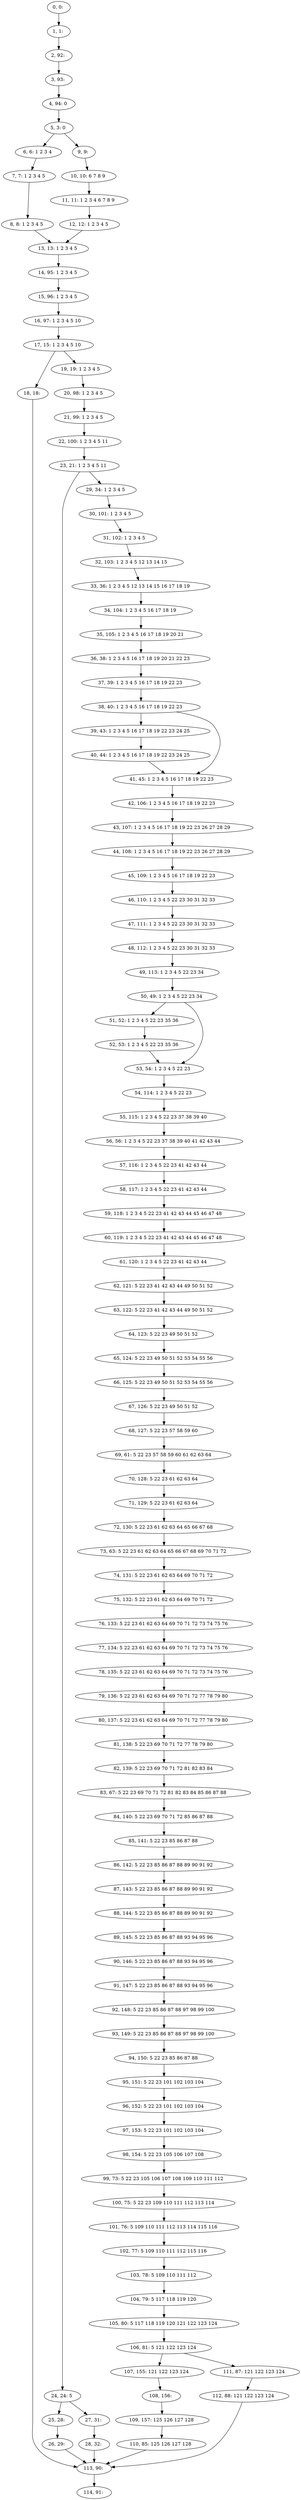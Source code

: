 digraph G {
0[label="0, 0: "];
1[label="1, 1: "];
2[label="2, 92: "];
3[label="3, 93: "];
4[label="4, 94: 0 "];
5[label="5, 3: 0 "];
6[label="6, 6: 1 2 3 4 "];
7[label="7, 7: 1 2 3 4 5 "];
8[label="8, 8: 1 2 3 4 5 "];
9[label="9, 9: "];
10[label="10, 10: 6 7 8 9 "];
11[label="11, 11: 1 2 3 4 6 7 8 9 "];
12[label="12, 12: 1 2 3 4 5 "];
13[label="13, 13: 1 2 3 4 5 "];
14[label="14, 95: 1 2 3 4 5 "];
15[label="15, 96: 1 2 3 4 5 "];
16[label="16, 97: 1 2 3 4 5 10 "];
17[label="17, 15: 1 2 3 4 5 10 "];
18[label="18, 18: "];
19[label="19, 19: 1 2 3 4 5 "];
20[label="20, 98: 1 2 3 4 5 "];
21[label="21, 99: 1 2 3 4 5 "];
22[label="22, 100: 1 2 3 4 5 11 "];
23[label="23, 21: 1 2 3 4 5 11 "];
24[label="24, 24: 5 "];
25[label="25, 28: "];
26[label="26, 29: "];
27[label="27, 31: "];
28[label="28, 32: "];
29[label="29, 34: 1 2 3 4 5 "];
30[label="30, 101: 1 2 3 4 5 "];
31[label="31, 102: 1 2 3 4 5 "];
32[label="32, 103: 1 2 3 4 5 12 13 14 15 "];
33[label="33, 36: 1 2 3 4 5 12 13 14 15 16 17 18 19 "];
34[label="34, 104: 1 2 3 4 5 16 17 18 19 "];
35[label="35, 105: 1 2 3 4 5 16 17 18 19 20 21 "];
36[label="36, 38: 1 2 3 4 5 16 17 18 19 20 21 22 23 "];
37[label="37, 39: 1 2 3 4 5 16 17 18 19 22 23 "];
38[label="38, 40: 1 2 3 4 5 16 17 18 19 22 23 "];
39[label="39, 43: 1 2 3 4 5 16 17 18 19 22 23 24 25 "];
40[label="40, 44: 1 2 3 4 5 16 17 18 19 22 23 24 25 "];
41[label="41, 45: 1 2 3 4 5 16 17 18 19 22 23 "];
42[label="42, 106: 1 2 3 4 5 16 17 18 19 22 23 "];
43[label="43, 107: 1 2 3 4 5 16 17 18 19 22 23 26 27 28 29 "];
44[label="44, 108: 1 2 3 4 5 16 17 18 19 22 23 26 27 28 29 "];
45[label="45, 109: 1 2 3 4 5 16 17 18 19 22 23 "];
46[label="46, 110: 1 2 3 4 5 22 23 30 31 32 33 "];
47[label="47, 111: 1 2 3 4 5 22 23 30 31 32 33 "];
48[label="48, 112: 1 2 3 4 5 22 23 30 31 32 33 "];
49[label="49, 113: 1 2 3 4 5 22 23 34 "];
50[label="50, 49: 1 2 3 4 5 22 23 34 "];
51[label="51, 52: 1 2 3 4 5 22 23 35 36 "];
52[label="52, 53: 1 2 3 4 5 22 23 35 36 "];
53[label="53, 54: 1 2 3 4 5 22 23 "];
54[label="54, 114: 1 2 3 4 5 22 23 "];
55[label="55, 115: 1 2 3 4 5 22 23 37 38 39 40 "];
56[label="56, 56: 1 2 3 4 5 22 23 37 38 39 40 41 42 43 44 "];
57[label="57, 116: 1 2 3 4 5 22 23 41 42 43 44 "];
58[label="58, 117: 1 2 3 4 5 22 23 41 42 43 44 "];
59[label="59, 118: 1 2 3 4 5 22 23 41 42 43 44 45 46 47 48 "];
60[label="60, 119: 1 2 3 4 5 22 23 41 42 43 44 45 46 47 48 "];
61[label="61, 120: 1 2 3 4 5 22 23 41 42 43 44 "];
62[label="62, 121: 5 22 23 41 42 43 44 49 50 51 52 "];
63[label="63, 122: 5 22 23 41 42 43 44 49 50 51 52 "];
64[label="64, 123: 5 22 23 49 50 51 52 "];
65[label="65, 124: 5 22 23 49 50 51 52 53 54 55 56 "];
66[label="66, 125: 5 22 23 49 50 51 52 53 54 55 56 "];
67[label="67, 126: 5 22 23 49 50 51 52 "];
68[label="68, 127: 5 22 23 57 58 59 60 "];
69[label="69, 61: 5 22 23 57 58 59 60 61 62 63 64 "];
70[label="70, 128: 5 22 23 61 62 63 64 "];
71[label="71, 129: 5 22 23 61 62 63 64 "];
72[label="72, 130: 5 22 23 61 62 63 64 65 66 67 68 "];
73[label="73, 63: 5 22 23 61 62 63 64 65 66 67 68 69 70 71 72 "];
74[label="74, 131: 5 22 23 61 62 63 64 69 70 71 72 "];
75[label="75, 132: 5 22 23 61 62 63 64 69 70 71 72 "];
76[label="76, 133: 5 22 23 61 62 63 64 69 70 71 72 73 74 75 76 "];
77[label="77, 134: 5 22 23 61 62 63 64 69 70 71 72 73 74 75 76 "];
78[label="78, 135: 5 22 23 61 62 63 64 69 70 71 72 73 74 75 76 "];
79[label="79, 136: 5 22 23 61 62 63 64 69 70 71 72 77 78 79 80 "];
80[label="80, 137: 5 22 23 61 62 63 64 69 70 71 72 77 78 79 80 "];
81[label="81, 138: 5 22 23 69 70 71 72 77 78 79 80 "];
82[label="82, 139: 5 22 23 69 70 71 72 81 82 83 84 "];
83[label="83, 67: 5 22 23 69 70 71 72 81 82 83 84 85 86 87 88 "];
84[label="84, 140: 5 22 23 69 70 71 72 85 86 87 88 "];
85[label="85, 141: 5 22 23 85 86 87 88 "];
86[label="86, 142: 5 22 23 85 86 87 88 89 90 91 92 "];
87[label="87, 143: 5 22 23 85 86 87 88 89 90 91 92 "];
88[label="88, 144: 5 22 23 85 86 87 88 89 90 91 92 "];
89[label="89, 145: 5 22 23 85 86 87 88 93 94 95 96 "];
90[label="90, 146: 5 22 23 85 86 87 88 93 94 95 96 "];
91[label="91, 147: 5 22 23 85 86 87 88 93 94 95 96 "];
92[label="92, 148: 5 22 23 85 86 87 88 97 98 99 100 "];
93[label="93, 149: 5 22 23 85 86 87 88 97 98 99 100 "];
94[label="94, 150: 5 22 23 85 86 87 88 "];
95[label="95, 151: 5 22 23 101 102 103 104 "];
96[label="96, 152: 5 22 23 101 102 103 104 "];
97[label="97, 153: 5 22 23 101 102 103 104 "];
98[label="98, 154: 5 22 23 105 106 107 108 "];
99[label="99, 73: 5 22 23 105 106 107 108 109 110 111 112 "];
100[label="100, 75: 5 22 23 109 110 111 112 113 114 "];
101[label="101, 76: 5 109 110 111 112 113 114 115 116 "];
102[label="102, 77: 5 109 110 111 112 115 116 "];
103[label="103, 78: 5 109 110 111 112 "];
104[label="104, 79: 5 117 118 119 120 "];
105[label="105, 80: 5 117 118 119 120 121 122 123 124 "];
106[label="106, 81: 5 121 122 123 124 "];
107[label="107, 155: 121 122 123 124 "];
108[label="108, 156: "];
109[label="109, 157: 125 126 127 128 "];
110[label="110, 85: 125 126 127 128 "];
111[label="111, 87: 121 122 123 124 "];
112[label="112, 88: 121 122 123 124 "];
113[label="113, 90: "];
114[label="114, 91: "];
0->1 ;
1->2 ;
2->3 ;
3->4 ;
4->5 ;
5->6 ;
5->9 ;
6->7 ;
7->8 ;
8->13 ;
9->10 ;
10->11 ;
11->12 ;
12->13 ;
13->14 ;
14->15 ;
15->16 ;
16->17 ;
17->18 ;
17->19 ;
18->113 ;
19->20 ;
20->21 ;
21->22 ;
22->23 ;
23->24 ;
23->29 ;
24->25 ;
24->27 ;
25->26 ;
26->113 ;
27->28 ;
28->113 ;
29->30 ;
30->31 ;
31->32 ;
32->33 ;
33->34 ;
34->35 ;
35->36 ;
36->37 ;
37->38 ;
38->39 ;
38->41 ;
39->40 ;
40->41 ;
41->42 ;
42->43 ;
43->44 ;
44->45 ;
45->46 ;
46->47 ;
47->48 ;
48->49 ;
49->50 ;
50->51 ;
50->53 ;
51->52 ;
52->53 ;
53->54 ;
54->55 ;
55->56 ;
56->57 ;
57->58 ;
58->59 ;
59->60 ;
60->61 ;
61->62 ;
62->63 ;
63->64 ;
64->65 ;
65->66 ;
66->67 ;
67->68 ;
68->69 ;
69->70 ;
70->71 ;
71->72 ;
72->73 ;
73->74 ;
74->75 ;
75->76 ;
76->77 ;
77->78 ;
78->79 ;
79->80 ;
80->81 ;
81->82 ;
82->83 ;
83->84 ;
84->85 ;
85->86 ;
86->87 ;
87->88 ;
88->89 ;
89->90 ;
90->91 ;
91->92 ;
92->93 ;
93->94 ;
94->95 ;
95->96 ;
96->97 ;
97->98 ;
98->99 ;
99->100 ;
100->101 ;
101->102 ;
102->103 ;
103->104 ;
104->105 ;
105->106 ;
106->107 ;
106->111 ;
107->108 ;
108->109 ;
109->110 ;
110->113 ;
111->112 ;
112->113 ;
113->114 ;
}
